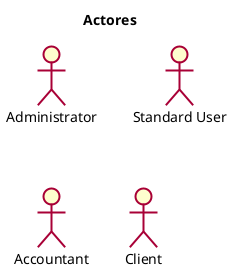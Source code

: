 @startuml Samples
    skin rose
    skinparam classFontName Calibri
    skinparam shadowing false

    title Diagrama by Gerardo Tordoya
'====================================

@startuml Samples
    skin rose
    skinparam classFontName Calibri
    skinparam shadowing false

    title Actores
'====================================

:Administrator:
:Standard User: as SU  
actor Accountant
actor :Client: as C

@enduml